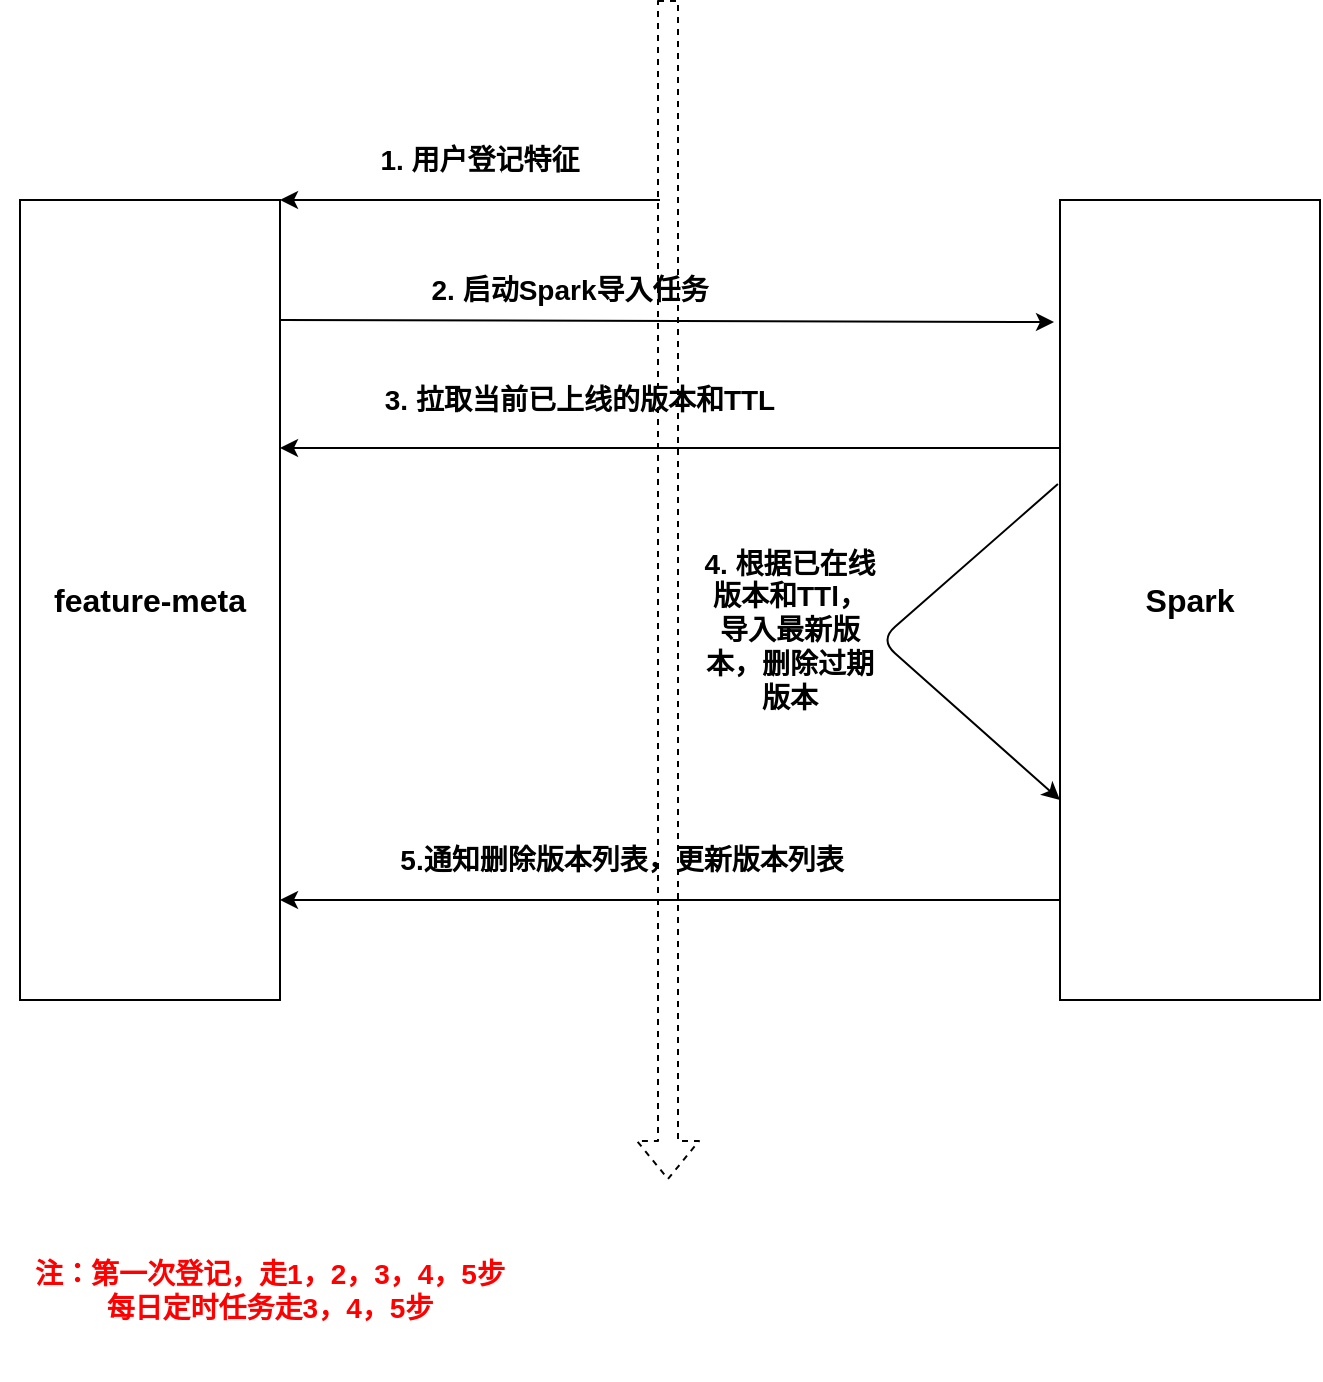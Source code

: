 <mxfile version="14.9.2" type="github"><diagram id="C0L43IQVRZzz9bP4XObW" name="Page-1"><mxGraphModel dx="1255" dy="811" grid="1" gridSize="10" guides="1" tooltips="1" connect="1" arrows="1" fold="1" page="1" pageScale="1" pageWidth="827" pageHeight="1169" math="0" shadow="0"><root><mxCell id="0"/><mxCell id="1" parent="0"/><mxCell id="R-Q_6N5i6TFAZE5KxBji-1" value="&lt;b&gt;&lt;font style=&quot;font-size: 16px&quot;&gt;feature-meta&lt;/font&gt;&lt;/b&gt;" style="rounded=0;whiteSpace=wrap;html=1;" vertex="1" parent="1"><mxGeometry x="90" y="230" width="130" height="400" as="geometry"/></mxCell><mxCell id="R-Q_6N5i6TFAZE5KxBji-3" value="&lt;b&gt;&lt;font style=&quot;font-size: 16px&quot;&gt;Spark&lt;/font&gt;&lt;/b&gt;" style="rounded=0;whiteSpace=wrap;html=1;" vertex="1" parent="1"><mxGeometry x="610" y="230" width="130" height="400" as="geometry"/></mxCell><mxCell id="R-Q_6N5i6TFAZE5KxBji-4" value="" style="shape=flexArrow;endArrow=classic;html=1;dashed=1;" edge="1" parent="1"><mxGeometry width="50" height="50" relative="1" as="geometry"><mxPoint x="414" y="130" as="sourcePoint"/><mxPoint x="414" y="720" as="targetPoint"/></mxGeometry></mxCell><mxCell id="R-Q_6N5i6TFAZE5KxBji-5" value="" style="endArrow=classic;html=1;entryX=1;entryY=0;entryDx=0;entryDy=0;" edge="1" parent="1"><mxGeometry width="50" height="50" relative="1" as="geometry"><mxPoint x="410" y="230" as="sourcePoint"/><mxPoint x="220" y="230" as="targetPoint"/></mxGeometry></mxCell><mxCell id="R-Q_6N5i6TFAZE5KxBji-6" value="&lt;b&gt;&lt;font style=&quot;font-size: 14px&quot;&gt;1. 用户登记特征&lt;/font&gt;&lt;/b&gt;" style="text;html=1;strokeColor=none;fillColor=none;align=center;verticalAlign=middle;whiteSpace=wrap;rounded=0;" vertex="1" parent="1"><mxGeometry x="250" y="200" width="140" height="20" as="geometry"/></mxCell><mxCell id="R-Q_6N5i6TFAZE5KxBji-7" value="" style="endArrow=classic;html=1;entryX=-0.023;entryY=0.115;entryDx=0;entryDy=0;entryPerimeter=0;" edge="1" parent="1"><mxGeometry width="50" height="50" relative="1" as="geometry"><mxPoint x="220" y="290" as="sourcePoint"/><mxPoint x="607.01" y="291" as="targetPoint"/></mxGeometry></mxCell><mxCell id="R-Q_6N5i6TFAZE5KxBji-8" value="&lt;span style=&quot;font-size: 14px&quot;&gt;&lt;b&gt;2. 启动Spark导入任务&lt;/b&gt;&lt;/span&gt;" style="text;html=1;strokeColor=none;fillColor=none;align=center;verticalAlign=middle;whiteSpace=wrap;rounded=0;" vertex="1" parent="1"><mxGeometry x="280" y="265" width="170" height="20" as="geometry"/></mxCell><mxCell id="R-Q_6N5i6TFAZE5KxBji-17" value="&lt;b style=&quot;font-size: 14px&quot;&gt;&lt;font color=&quot;#ff0000&quot;&gt;注：第一次登记，走1，2，3，4，5步&lt;br&gt;每日定时任务走3，4，5步&lt;/font&gt;&lt;/b&gt;" style="text;html=1;strokeColor=none;fillColor=none;align=center;verticalAlign=middle;whiteSpace=wrap;rounded=0;" vertex="1" parent="1"><mxGeometry x="80" y="730" width="270" height="90" as="geometry"/></mxCell><mxCell id="R-Q_6N5i6TFAZE5KxBji-18" value="" style="group" vertex="1" connectable="0" parent="1"><mxGeometry x="220" y="550" width="390" height="30" as="geometry"/></mxCell><mxCell id="R-Q_6N5i6TFAZE5KxBji-15" value="" style="endArrow=classic;html=1;entryX=1;entryY=0.25;entryDx=0;entryDy=0;exitX=0;exitY=0.25;exitDx=0;exitDy=0;" edge="1" parent="R-Q_6N5i6TFAZE5KxBji-18"><mxGeometry width="50" height="50" relative="1" as="geometry"><mxPoint x="390" y="30" as="sourcePoint"/><mxPoint y="30" as="targetPoint"/></mxGeometry></mxCell><mxCell id="R-Q_6N5i6TFAZE5KxBji-16" value="&lt;span style=&quot;font-size: 14px&quot;&gt;&lt;b&gt;5.通知删除版本列表，更新版本列表&lt;/b&gt;&lt;/span&gt;" style="text;html=1;strokeColor=none;fillColor=none;align=center;verticalAlign=middle;whiteSpace=wrap;rounded=0;" vertex="1" parent="R-Q_6N5i6TFAZE5KxBji-18"><mxGeometry x="41" width="260" height="20" as="geometry"/></mxCell><mxCell id="R-Q_6N5i6TFAZE5KxBji-19" value="" style="group" vertex="1" connectable="0" parent="1"><mxGeometry x="430" y="390" width="90" height="110" as="geometry"/></mxCell><mxCell id="R-Q_6N5i6TFAZE5KxBji-14" value="&lt;span style=&quot;font-size: 14px&quot;&gt;&lt;b&gt;4. 根据已在线版本和TTl，导入最新版本，删除过期版本&lt;/b&gt;&lt;/span&gt;" style="text;html=1;strokeColor=none;fillColor=none;align=center;verticalAlign=middle;whiteSpace=wrap;rounded=0;" vertex="1" parent="R-Q_6N5i6TFAZE5KxBji-19"><mxGeometry width="90" height="110" as="geometry"/></mxCell><mxCell id="R-Q_6N5i6TFAZE5KxBji-20" value="" style="edgeStyle=elbowEdgeStyle;elbow=vertical;endArrow=classic;html=1;entryX=0;entryY=0.75;entryDx=0;entryDy=0;exitX=-0.008;exitY=0.355;exitDx=0;exitDy=0;exitPerimeter=0;" edge="1" parent="1" source="R-Q_6N5i6TFAZE5KxBji-3" target="R-Q_6N5i6TFAZE5KxBji-3"><mxGeometry width="50" height="50" relative="1" as="geometry"><mxPoint x="360" y="530" as="sourcePoint"/><mxPoint x="410" y="480" as="targetPoint"/><Array as="points"><mxPoint x="520" y="450"/></Array></mxGeometry></mxCell><mxCell id="R-Q_6N5i6TFAZE5KxBji-21" value="" style="group" vertex="1" connectable="0" parent="1"><mxGeometry x="270" y="300" width="200" height="30" as="geometry"/></mxCell><mxCell id="R-Q_6N5i6TFAZE5KxBji-10" value="" style="endArrow=classic;html=1;entryX=1;entryY=0.25;entryDx=0;entryDy=0;exitX=0;exitY=0.25;exitDx=0;exitDy=0;" edge="1" parent="R-Q_6N5i6TFAZE5KxBji-21"><mxGeometry width="50" height="50" relative="1" as="geometry"><mxPoint x="340" y="54" as="sourcePoint"/><mxPoint x="-50" y="54" as="targetPoint"/><Array as="points"><mxPoint x="240" y="54"/><mxPoint x="120" y="54"/></Array></mxGeometry></mxCell><mxCell id="R-Q_6N5i6TFAZE5KxBji-11" value="&lt;span style=&quot;font-size: 14px&quot;&gt;&lt;b&gt;3. 拉取当前已上线的版本和TTL&lt;/b&gt;&lt;/span&gt;" style="text;html=1;strokeColor=none;fillColor=none;align=center;verticalAlign=middle;whiteSpace=wrap;rounded=0;" vertex="1" parent="R-Q_6N5i6TFAZE5KxBji-21"><mxGeometry y="20" width="200" height="20" as="geometry"/></mxCell></root></mxGraphModel></diagram></mxfile>